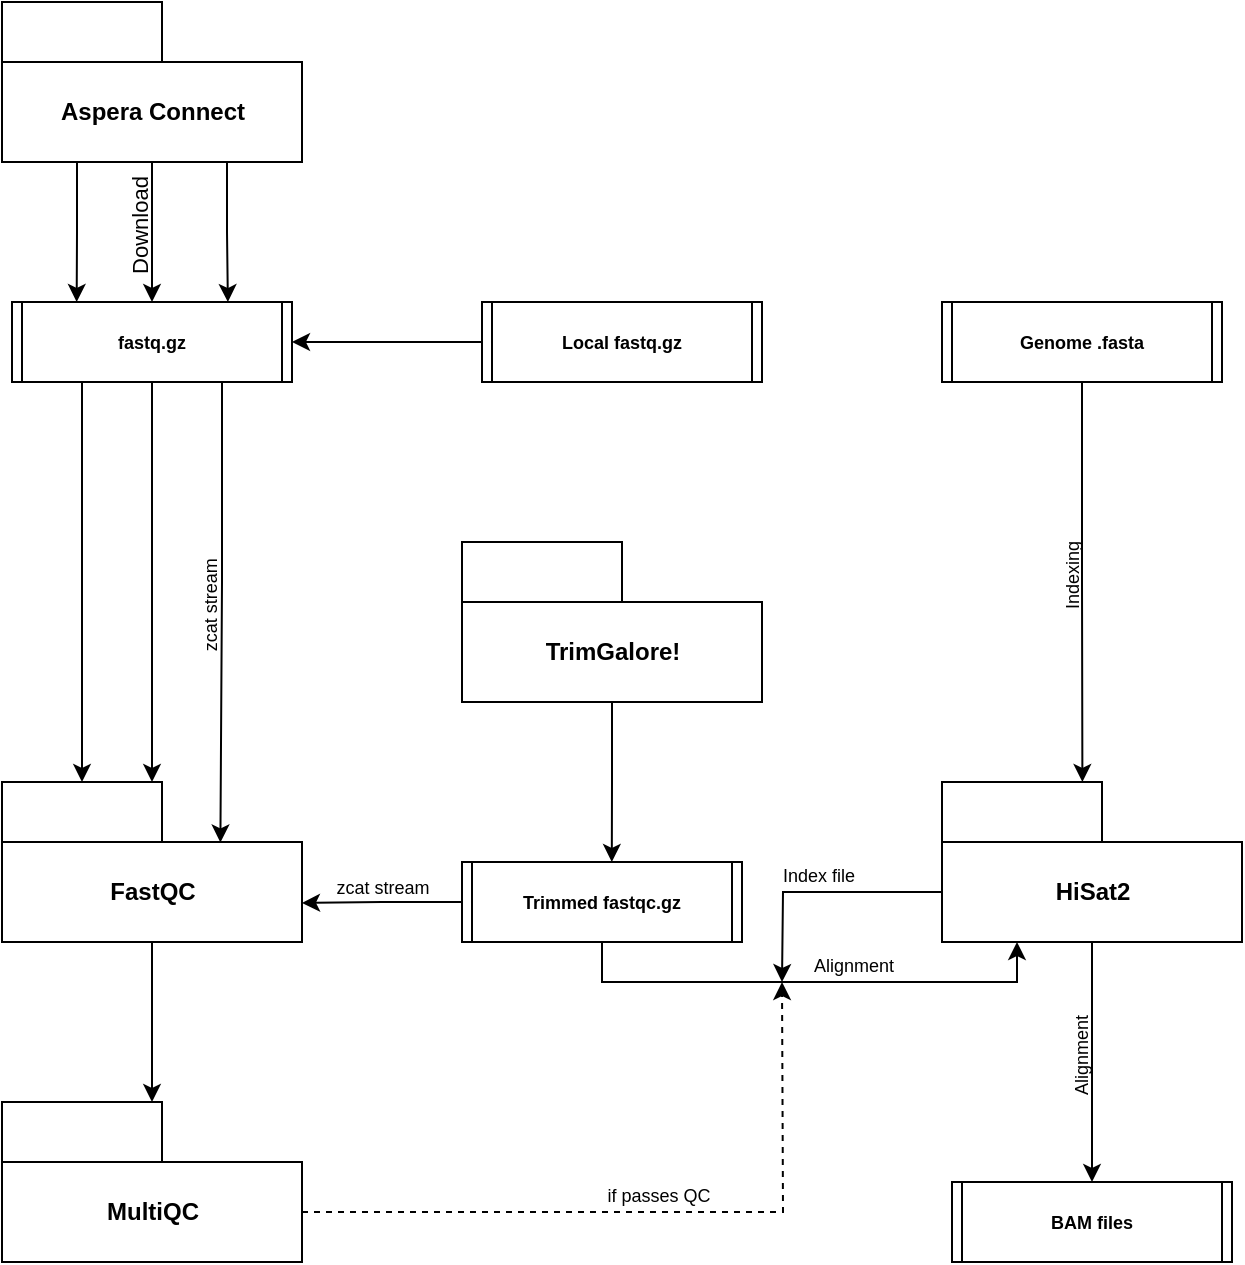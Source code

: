 <mxfile version="14.6.13" type="device"><diagram id="yda5eI-7qPv-T9ZDf_mq" name="Page-1"><mxGraphModel dx="834" dy="485" grid="1" gridSize="10" guides="1" tooltips="1" connect="1" arrows="1" fold="1" page="1" pageScale="1" pageWidth="827" pageHeight="1169" math="0" shadow="0"><root><mxCell id="0"/><mxCell id="1" parent="0"/><mxCell id="o-3Bd4atJqrUObWCiNX7-53" value="Alignment" style="edgeStyle=orthogonalEdgeStyle;rounded=0;orthogonalLoop=1;jettySize=auto;labelBackgroundColor=none;fontSize=9;align=center;horizontal=0;verticalAlign=bottom;html=1;exitX=0.5;exitY=1;exitDx=0;exitDy=0;exitPerimeter=0;" edge="1" parent="1" source="o-3Bd4atJqrUObWCiNX7-42" target="o-3Bd4atJqrUObWCiNX7-52"><mxGeometry relative="1" as="geometry"/></mxCell><mxCell id="o-3Bd4atJqrUObWCiNX7-23" value="Download" style="edgeStyle=orthogonalEdgeStyle;rounded=0;orthogonalLoop=1;jettySize=auto;html=1;exitX=0.5;exitY=1;exitDx=0;exitDy=0;exitPerimeter=0;entryX=0.5;entryY=0;entryDx=0;entryDy=0;align=center;horizontal=0;verticalAlign=bottom;labelBackgroundColor=none;" edge="1" parent="1" source="o-3Bd4atJqrUObWCiNX7-1" target="o-3Bd4atJqrUObWCiNX7-5"><mxGeometry relative="1" as="geometry"/></mxCell><mxCell id="o-3Bd4atJqrUObWCiNX7-24" style="edgeStyle=orthogonalEdgeStyle;rounded=0;orthogonalLoop=1;jettySize=auto;html=1;exitX=0.25;exitY=1;exitDx=0;exitDy=0;exitPerimeter=0;entryX=0.231;entryY=0;entryDx=0;entryDy=0;entryPerimeter=0;align=center;" edge="1" parent="1" source="o-3Bd4atJqrUObWCiNX7-1" target="o-3Bd4atJqrUObWCiNX7-5"><mxGeometry relative="1" as="geometry"/></mxCell><mxCell id="o-3Bd4atJqrUObWCiNX7-25" style="edgeStyle=orthogonalEdgeStyle;rounded=0;orthogonalLoop=1;jettySize=auto;html=1;exitX=0.75;exitY=1;exitDx=0;exitDy=0;exitPerimeter=0;align=center;entryX=0.771;entryY=0;entryDx=0;entryDy=0;entryPerimeter=0;" edge="1" parent="1" source="o-3Bd4atJqrUObWCiNX7-1" target="o-3Bd4atJqrUObWCiNX7-5"><mxGeometry relative="1" as="geometry"><mxPoint x="140" y="150" as="targetPoint"/></mxGeometry></mxCell><mxCell id="o-3Bd4atJqrUObWCiNX7-1" value="Aspera Connect" style="shape=folder;fontStyle=1;tabWidth=80;tabHeight=30;tabPosition=left;html=1;boundedLbl=1;" vertex="1" parent="1"><mxGeometry x="10" y="10" width="150" height="80" as="geometry"/></mxCell><mxCell id="o-3Bd4atJqrUObWCiNX7-26" style="edgeStyle=orthogonalEdgeStyle;rounded=0;orthogonalLoop=1;jettySize=auto;html=1;exitX=0.5;exitY=1;exitDx=0;exitDy=0;exitPerimeter=0;align=center;" edge="1" parent="1" source="o-3Bd4atJqrUObWCiNX7-2" target="o-3Bd4atJqrUObWCiNX7-4"><mxGeometry relative="1" as="geometry"/></mxCell><mxCell id="o-3Bd4atJqrUObWCiNX7-2" value="FastQC" style="shape=folder;fontStyle=1;tabWidth=80;tabHeight=30;tabPosition=left;html=1;boundedLbl=1;" vertex="1" parent="1"><mxGeometry x="10" y="400" width="150" height="80" as="geometry"/></mxCell><mxCell id="o-3Bd4atJqrUObWCiNX7-50" value="if passes QC" style="edgeStyle=orthogonalEdgeStyle;rounded=0;orthogonalLoop=1;jettySize=auto;html=1;exitX=0;exitY=0;exitDx=150;exitDy=55;exitPerimeter=0;labelBackgroundColor=none;fontSize=9;align=center;dashed=1;horizontal=1;verticalAlign=bottom;" edge="1" parent="1" source="o-3Bd4atJqrUObWCiNX7-4"><mxGeometry relative="1" as="geometry"><mxPoint x="400" y="500" as="targetPoint"/></mxGeometry></mxCell><mxCell id="o-3Bd4atJqrUObWCiNX7-4" value="MultiQC" style="shape=folder;fontStyle=1;tabWidth=80;tabHeight=30;tabPosition=left;html=1;boundedLbl=1;" vertex="1" parent="1"><mxGeometry x="10" y="560" width="150" height="80" as="geometry"/></mxCell><mxCell id="o-3Bd4atJqrUObWCiNX7-20" style="edgeStyle=orthogonalEdgeStyle;rounded=0;orthogonalLoop=1;jettySize=auto;html=1;exitX=0.5;exitY=1;exitDx=0;exitDy=0;align=center;horizontal=0;" edge="1" parent="1" source="o-3Bd4atJqrUObWCiNX7-5" target="o-3Bd4atJqrUObWCiNX7-2"><mxGeometry relative="1" as="geometry"/></mxCell><mxCell id="o-3Bd4atJqrUObWCiNX7-21" style="edgeStyle=orthogonalEdgeStyle;rounded=0;orthogonalLoop=1;jettySize=auto;html=1;exitX=0.25;exitY=1;exitDx=0;exitDy=0;entryX=0;entryY=0;entryDx=40;entryDy=0;entryPerimeter=0;align=center;" edge="1" parent="1" source="o-3Bd4atJqrUObWCiNX7-5" target="o-3Bd4atJqrUObWCiNX7-2"><mxGeometry relative="1" as="geometry"/></mxCell><mxCell id="o-3Bd4atJqrUObWCiNX7-22" value="zcat stream" style="edgeStyle=orthogonalEdgeStyle;rounded=0;orthogonalLoop=1;jettySize=auto;html=1;exitX=0.75;exitY=1;exitDx=0;exitDy=0;entryX=0.728;entryY=0.378;entryDx=0;entryDy=0;entryPerimeter=0;align=center;horizontal=0;verticalAlign=bottom;labelBackgroundColor=none;fontSize=9;" edge="1" parent="1" source="o-3Bd4atJqrUObWCiNX7-5" target="o-3Bd4atJqrUObWCiNX7-2"><mxGeometry relative="1" as="geometry"/></mxCell><mxCell id="o-3Bd4atJqrUObWCiNX7-5" value="fastq.gz" style="shape=process2;fixedSize=1;size=5;fontStyle=1;fontSize=9;" vertex="1" parent="1"><mxGeometry x="15" y="160" width="140" height="40" as="geometry"/></mxCell><mxCell id="o-3Bd4atJqrUObWCiNX7-41" style="edgeStyle=orthogonalEdgeStyle;rounded=0;orthogonalLoop=1;jettySize=auto;html=1;exitX=0;exitY=0.5;exitDx=0;exitDy=0;entryX=1;entryY=0.5;entryDx=0;entryDy=0;labelBackgroundColor=none;fontSize=9;align=center;" edge="1" parent="1" source="o-3Bd4atJqrUObWCiNX7-31" target="o-3Bd4atJqrUObWCiNX7-5"><mxGeometry relative="1" as="geometry"/></mxCell><mxCell id="o-3Bd4atJqrUObWCiNX7-31" value="Local fastq.gz" style="shape=process2;fixedSize=1;size=5;fontStyle=1;fontSize=9;" vertex="1" parent="1"><mxGeometry x="250" y="160" width="140" height="40" as="geometry"/></mxCell><mxCell id="o-3Bd4atJqrUObWCiNX7-38" style="edgeStyle=orthogonalEdgeStyle;rounded=0;orthogonalLoop=1;jettySize=auto;html=1;exitX=0.5;exitY=1;exitDx=0;exitDy=0;exitPerimeter=0;entryX=0.535;entryY=0;entryDx=0;entryDy=0;entryPerimeter=0;labelBackgroundColor=none;fontSize=9;align=center;" edge="1" parent="1" source="o-3Bd4atJqrUObWCiNX7-34" target="o-3Bd4atJqrUObWCiNX7-37"><mxGeometry relative="1" as="geometry"/></mxCell><mxCell id="o-3Bd4atJqrUObWCiNX7-34" value="TrimGalore!" style="shape=folder;fontStyle=1;tabWidth=80;tabHeight=30;tabPosition=left;html=1;boundedLbl=1;fontSize=12;" vertex="1" parent="1"><mxGeometry x="240" y="280" width="150" height="80" as="geometry"/></mxCell><mxCell id="o-3Bd4atJqrUObWCiNX7-39" value="zcat stream" style="edgeStyle=orthogonalEdgeStyle;rounded=0;orthogonalLoop=1;jettySize=auto;html=1;exitX=0;exitY=0.5;exitDx=0;exitDy=0;entryX=1;entryY=0.756;entryDx=0;entryDy=0;entryPerimeter=0;labelBackgroundColor=none;fontSize=9;align=center;verticalAlign=bottom;" edge="1" parent="1" source="o-3Bd4atJqrUObWCiNX7-37" target="o-3Bd4atJqrUObWCiNX7-2"><mxGeometry relative="1" as="geometry"/></mxCell><mxCell id="o-3Bd4atJqrUObWCiNX7-44" value="Alignment" style="edgeStyle=orthogonalEdgeStyle;rounded=0;orthogonalLoop=1;jettySize=auto;html=1;exitX=0.5;exitY=1;exitDx=0;exitDy=0;entryX=0.25;entryY=1;entryDx=0;entryDy=0;entryPerimeter=0;labelBackgroundColor=none;fontSize=9;align=left;verticalAlign=bottom;horizontal=1;labelPosition=right;verticalLabelPosition=top;" edge="1" parent="1" source="o-3Bd4atJqrUObWCiNX7-37" target="o-3Bd4atJqrUObWCiNX7-42"><mxGeometry relative="1" as="geometry"/></mxCell><mxCell id="o-3Bd4atJqrUObWCiNX7-37" value="Trimmed fastqc.gz" style="shape=process2;fixedSize=1;size=5;fontStyle=1;fontSize=9;" vertex="1" parent="1"><mxGeometry x="240" y="440" width="140" height="40" as="geometry"/></mxCell><mxCell id="o-3Bd4atJqrUObWCiNX7-43" value="Indexing" style="edgeStyle=orthogonalEdgeStyle;rounded=0;orthogonalLoop=1;jettySize=auto;html=1;exitX=0.5;exitY=1;exitDx=0;exitDy=0;entryX=0.468;entryY=0;entryDx=0;entryDy=0;entryPerimeter=0;labelBackgroundColor=none;fontSize=9;align=center;verticalAlign=bottom;horizontal=0;" edge="1" parent="1" source="o-3Bd4atJqrUObWCiNX7-40" target="o-3Bd4atJqrUObWCiNX7-42"><mxGeometry relative="1" as="geometry"/></mxCell><mxCell id="o-3Bd4atJqrUObWCiNX7-40" value="Genome .fasta" style="shape=process2;fixedSize=1;size=5;fontStyle=1;fontSize=9;" vertex="1" parent="1"><mxGeometry x="480" y="160" width="140" height="40" as="geometry"/></mxCell><mxCell id="o-3Bd4atJqrUObWCiNX7-51" value="Index file" style="edgeStyle=orthogonalEdgeStyle;rounded=0;orthogonalLoop=1;jettySize=auto;html=1;exitX=0;exitY=0;exitDx=0;exitDy=55;exitPerimeter=0;labelBackgroundColor=none;fontSize=9;align=center;verticalAlign=bottom;" edge="1" parent="1" source="o-3Bd4atJqrUObWCiNX7-42"><mxGeometry relative="1" as="geometry"><mxPoint x="400" y="500" as="targetPoint"/></mxGeometry></mxCell><mxCell id="o-3Bd4atJqrUObWCiNX7-42" value="HiSat2" style="shape=folder;fontStyle=1;tabWidth=80;tabHeight=30;tabPosition=left;html=1;boundedLbl=1;fontSize=12;" vertex="1" parent="1"><mxGeometry x="480" y="400" width="150" height="80" as="geometry"/></mxCell><mxCell id="o-3Bd4atJqrUObWCiNX7-52" value="BAM files" style="shape=process2;fixedSize=1;size=5;fontStyle=1;fontSize=9;" vertex="1" parent="1"><mxGeometry x="485" y="600" width="140" height="40" as="geometry"/></mxCell></root></mxGraphModel></diagram></mxfile>